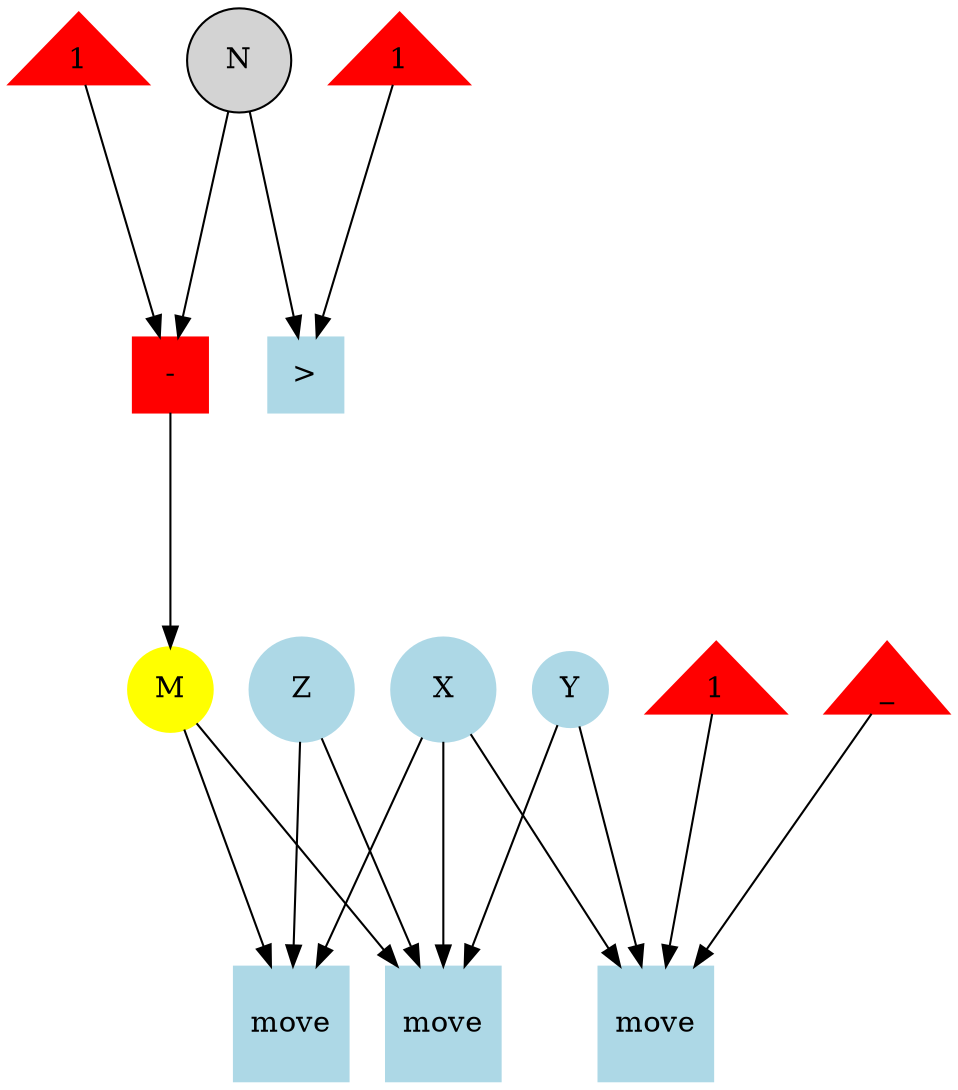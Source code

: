 digraph G {
a -> b;
a -> c;
d -> c;
e -> b;
b -> f;
f -> g;
f -> h;
i -> g;
i -> h;
j -> g;
j -> h;
j -> k;
l -> h;
l -> k;
m -> k;
n -> k;

ranksep=1.5;
mindist=1.5;

a [shape=circle,style=filled,label="N",width=0.7,height=0.7,fixedsize=shape,image="mainArgArrows.png",imagescale="false"];
b [shape=square,color=red,style=filled,label="-"];
c [shape=square,color=lightblue, style=filled,label=">"]
d [shape=triangle,color=red,style=filled,label="1"];
e [shape=triangle,color=red,style=filled,label="1"];
f [shape=circle,style=filled, color=yellow,label="M"]
g [shape=square,style=filled, color=lightblue,label="move"]
h [shape=square,style=filled, color=lightblue,label=move]
i [shape=circle,style=filled, color=lightblue,label="Z",width=0.7,height=0.7,fixedsize=shape,image="mainArgArrows.png",imagescale="false"]
j [shape=circle,style=filled, color=lightblue,label="X",width=0.7,height=0.7,fixedsize=shape,image="mainArgArrows.png",imagescale="false"]
k [shape=square,style=filled, color=lightblue,label="move"]
l [shape=circle,style=filled, color=lightblue,label="Y"]
m [shape=triangle,color=red,style=filled,label="1"];
n [shape=triangle,color=red,style=filled,label="_"];
}